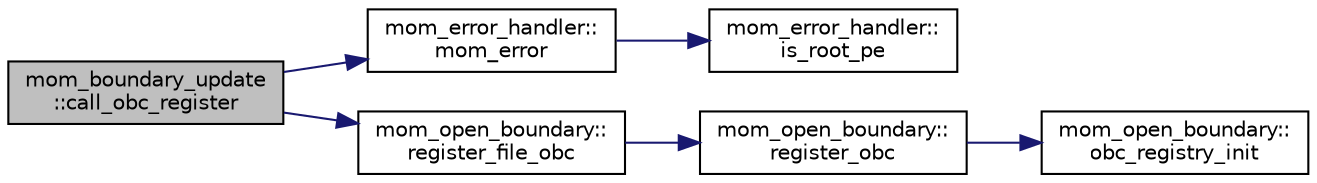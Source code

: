 digraph "mom_boundary_update::call_obc_register"
{
 // INTERACTIVE_SVG=YES
  edge [fontname="Helvetica",fontsize="10",labelfontname="Helvetica",labelfontsize="10"];
  node [fontname="Helvetica",fontsize="10",shape=record];
  rankdir="LR";
  Node0 [label="mom_boundary_update\l::call_obc_register",height=0.2,width=0.4,color="black", fillcolor="grey75", style="filled", fontcolor="black"];
  Node0 -> Node1 [color="midnightblue",fontsize="10",style="solid",fontname="Helvetica"];
  Node1 [label="mom_error_handler::\lmom_error",height=0.2,width=0.4,color="black", fillcolor="white", style="filled",URL="$namespacemom__error__handler.html#a460cfb79a06c29fc249952c2a3710d67"];
  Node1 -> Node2 [color="midnightblue",fontsize="10",style="solid",fontname="Helvetica"];
  Node2 [label="mom_error_handler::\lis_root_pe",height=0.2,width=0.4,color="black", fillcolor="white", style="filled",URL="$namespacemom__error__handler.html#ad5f00a53059c72fe2332d1436c80ca71"];
  Node0 -> Node3 [color="midnightblue",fontsize="10",style="solid",fontname="Helvetica"];
  Node3 [label="mom_open_boundary::\lregister_file_obc",height=0.2,width=0.4,color="black", fillcolor="white", style="filled",URL="$namespacemom__open__boundary.html#a05d15beca2ef2b44fb36d129166907fa",tooltip="Add file to OBC registry. "];
  Node3 -> Node4 [color="midnightblue",fontsize="10",style="solid",fontname="Helvetica"];
  Node4 [label="mom_open_boundary::\lregister_obc",height=0.2,width=0.4,color="black", fillcolor="white", style="filled",URL="$namespacemom__open__boundary.html#a8e0e22d829c122134f039228c6f1c7fb",tooltip="register open boundary objects for boundary updates. "];
  Node4 -> Node5 [color="midnightblue",fontsize="10",style="solid",fontname="Helvetica"];
  Node5 [label="mom_open_boundary::\lobc_registry_init",height=0.2,width=0.4,color="black", fillcolor="white", style="filled",URL="$namespacemom__open__boundary.html#a0a6e28bbfec6ab82bfe2fd2848902945",tooltip="This routine include declares and sets the variable \"version\". "];
}
